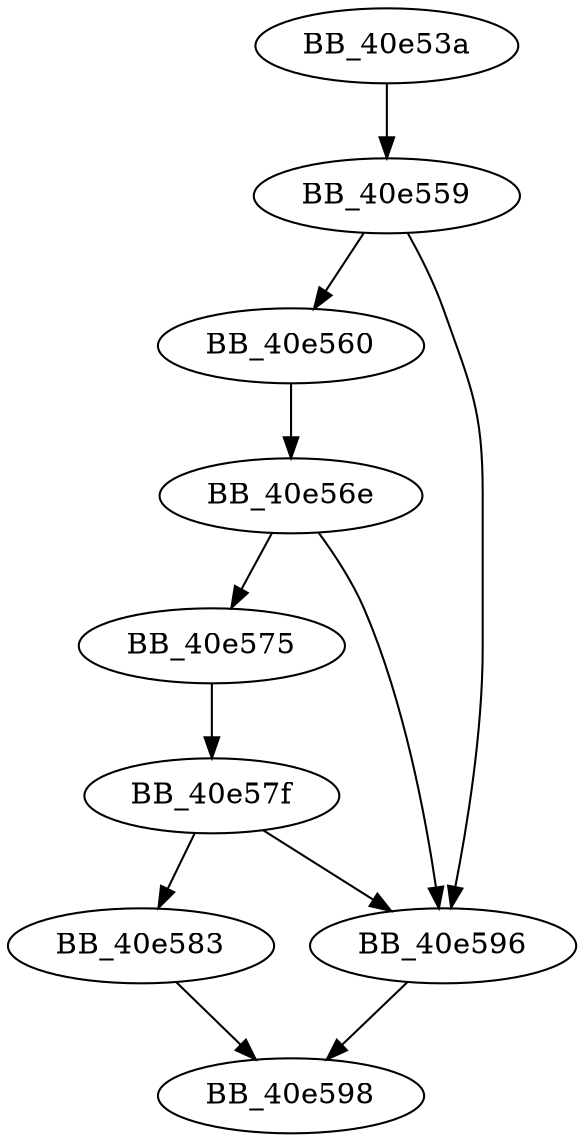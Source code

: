 DiGraph sub_40E53A{
BB_40e53a->BB_40e559
BB_40e559->BB_40e560
BB_40e559->BB_40e596
BB_40e560->BB_40e56e
BB_40e56e->BB_40e575
BB_40e56e->BB_40e596
BB_40e575->BB_40e57f
BB_40e57f->BB_40e583
BB_40e57f->BB_40e596
BB_40e583->BB_40e598
BB_40e596->BB_40e598
}
